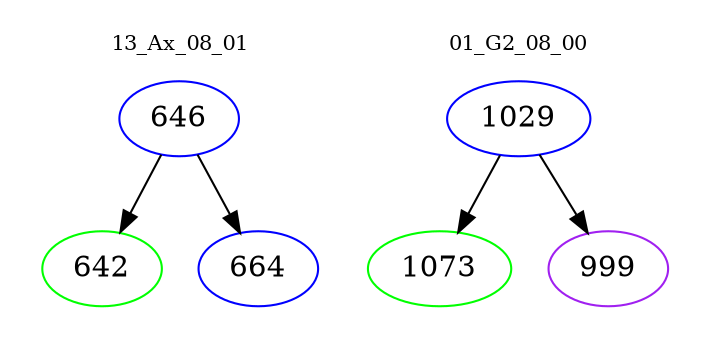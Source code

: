 digraph{
subgraph cluster_0 {
color = white
label = "13_Ax_08_01";
fontsize=10;
T0_646 [label="646", color="blue"]
T0_646 -> T0_642 [color="black"]
T0_642 [label="642", color="green"]
T0_646 -> T0_664 [color="black"]
T0_664 [label="664", color="blue"]
}
subgraph cluster_1 {
color = white
label = "01_G2_08_00";
fontsize=10;
T1_1029 [label="1029", color="blue"]
T1_1029 -> T1_1073 [color="black"]
T1_1073 [label="1073", color="green"]
T1_1029 -> T1_999 [color="black"]
T1_999 [label="999", color="purple"]
}
}
